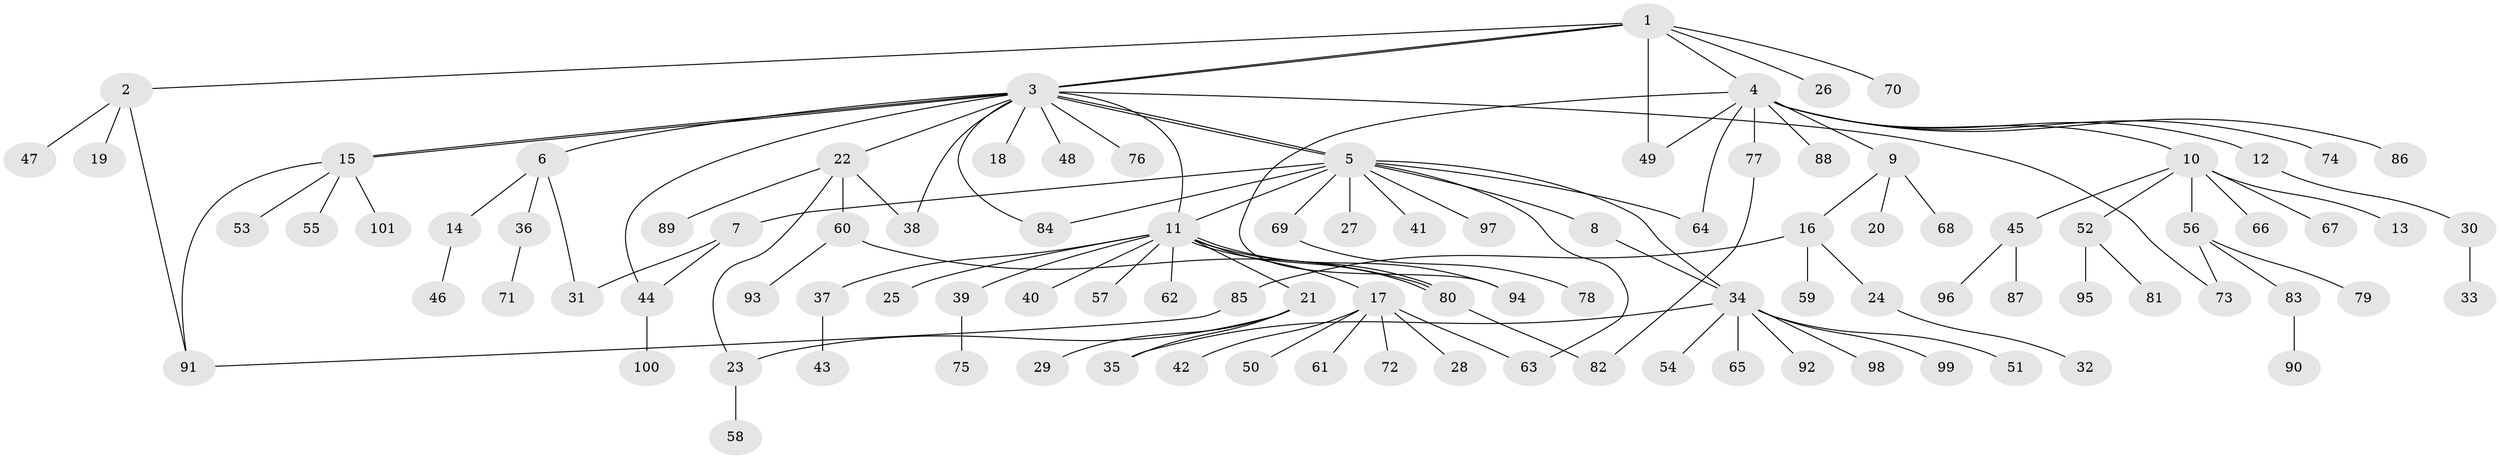 // coarse degree distribution, {2: 0.2786885245901639, 1: 0.4426229508196721, 3: 0.11475409836065574, 4: 0.04918032786885246, 11: 0.01639344262295082, 8: 0.01639344262295082, 10: 0.03278688524590164, 6: 0.03278688524590164, 9: 0.01639344262295082}
// Generated by graph-tools (version 1.1) at 2025/36/03/04/25 23:36:52]
// undirected, 101 vertices, 121 edges
graph export_dot {
  node [color=gray90,style=filled];
  1;
  2;
  3;
  4;
  5;
  6;
  7;
  8;
  9;
  10;
  11;
  12;
  13;
  14;
  15;
  16;
  17;
  18;
  19;
  20;
  21;
  22;
  23;
  24;
  25;
  26;
  27;
  28;
  29;
  30;
  31;
  32;
  33;
  34;
  35;
  36;
  37;
  38;
  39;
  40;
  41;
  42;
  43;
  44;
  45;
  46;
  47;
  48;
  49;
  50;
  51;
  52;
  53;
  54;
  55;
  56;
  57;
  58;
  59;
  60;
  61;
  62;
  63;
  64;
  65;
  66;
  67;
  68;
  69;
  70;
  71;
  72;
  73;
  74;
  75;
  76;
  77;
  78;
  79;
  80;
  81;
  82;
  83;
  84;
  85;
  86;
  87;
  88;
  89;
  90;
  91;
  92;
  93;
  94;
  95;
  96;
  97;
  98;
  99;
  100;
  101;
  1 -- 2;
  1 -- 3;
  1 -- 3;
  1 -- 4;
  1 -- 26;
  1 -- 49;
  1 -- 70;
  2 -- 19;
  2 -- 47;
  2 -- 91;
  3 -- 5;
  3 -- 5;
  3 -- 6;
  3 -- 11;
  3 -- 15;
  3 -- 15;
  3 -- 18;
  3 -- 22;
  3 -- 38;
  3 -- 44;
  3 -- 48;
  3 -- 73;
  3 -- 76;
  3 -- 84;
  4 -- 9;
  4 -- 10;
  4 -- 12;
  4 -- 49;
  4 -- 64;
  4 -- 74;
  4 -- 77;
  4 -- 86;
  4 -- 88;
  4 -- 94;
  5 -- 7;
  5 -- 8;
  5 -- 11;
  5 -- 27;
  5 -- 34;
  5 -- 41;
  5 -- 63;
  5 -- 64;
  5 -- 69;
  5 -- 84;
  5 -- 97;
  6 -- 14;
  6 -- 31;
  6 -- 36;
  7 -- 31;
  7 -- 44;
  8 -- 34;
  9 -- 16;
  9 -- 20;
  9 -- 68;
  10 -- 13;
  10 -- 45;
  10 -- 52;
  10 -- 56;
  10 -- 66;
  10 -- 67;
  11 -- 17;
  11 -- 21;
  11 -- 25;
  11 -- 37;
  11 -- 39;
  11 -- 40;
  11 -- 57;
  11 -- 62;
  11 -- 80;
  11 -- 80;
  11 -- 94;
  12 -- 30;
  14 -- 46;
  15 -- 53;
  15 -- 55;
  15 -- 91;
  15 -- 101;
  16 -- 24;
  16 -- 59;
  16 -- 85;
  17 -- 28;
  17 -- 42;
  17 -- 50;
  17 -- 61;
  17 -- 63;
  17 -- 72;
  21 -- 23;
  21 -- 29;
  21 -- 35;
  22 -- 23;
  22 -- 38;
  22 -- 60;
  22 -- 89;
  23 -- 58;
  24 -- 32;
  30 -- 33;
  34 -- 35;
  34 -- 51;
  34 -- 54;
  34 -- 65;
  34 -- 92;
  34 -- 98;
  34 -- 99;
  36 -- 71;
  37 -- 43;
  39 -- 75;
  44 -- 100;
  45 -- 87;
  45 -- 96;
  52 -- 81;
  52 -- 95;
  56 -- 73;
  56 -- 79;
  56 -- 83;
  60 -- 80;
  60 -- 93;
  69 -- 78;
  77 -- 82;
  80 -- 82;
  83 -- 90;
  85 -- 91;
}
